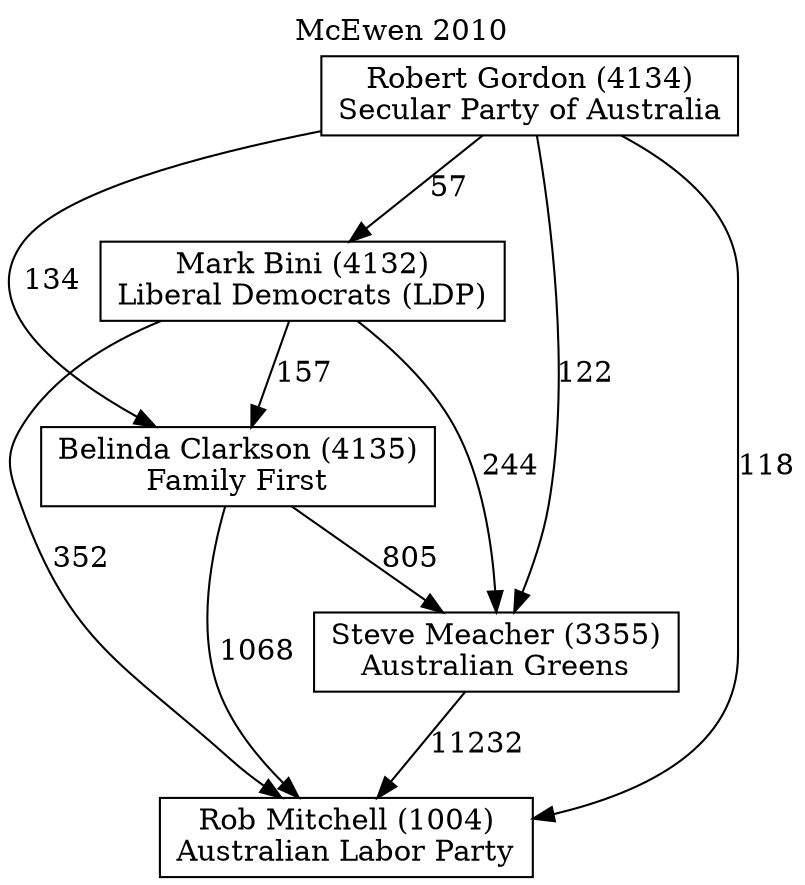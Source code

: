 // House preference flow
digraph "Rob Mitchell (1004)_McEwen_2010" {
	graph [label="McEwen 2010" labelloc=t mclimit=10]
	node [shape=box]
	"Rob Mitchell (1004)" [label="Rob Mitchell (1004)
Australian Labor Party"]
	"Steve Meacher (3355)" [label="Steve Meacher (3355)
Australian Greens"]
	"Belinda Clarkson (4135)" [label="Belinda Clarkson (4135)
Family First"]
	"Mark Bini (4132)" [label="Mark Bini (4132)
Liberal Democrats (LDP)"]
	"Robert Gordon (4134)" [label="Robert Gordon (4134)
Secular Party of Australia"]
	"Steve Meacher (3355)" -> "Rob Mitchell (1004)" [label=11232]
	"Belinda Clarkson (4135)" -> "Steve Meacher (3355)" [label=805]
	"Mark Bini (4132)" -> "Belinda Clarkson (4135)" [label=157]
	"Robert Gordon (4134)" -> "Mark Bini (4132)" [label=57]
	"Belinda Clarkson (4135)" -> "Rob Mitchell (1004)" [label=1068]
	"Mark Bini (4132)" -> "Rob Mitchell (1004)" [label=352]
	"Robert Gordon (4134)" -> "Rob Mitchell (1004)" [label=118]
	"Robert Gordon (4134)" -> "Belinda Clarkson (4135)" [label=134]
	"Mark Bini (4132)" -> "Steve Meacher (3355)" [label=244]
	"Robert Gordon (4134)" -> "Steve Meacher (3355)" [label=122]
}
